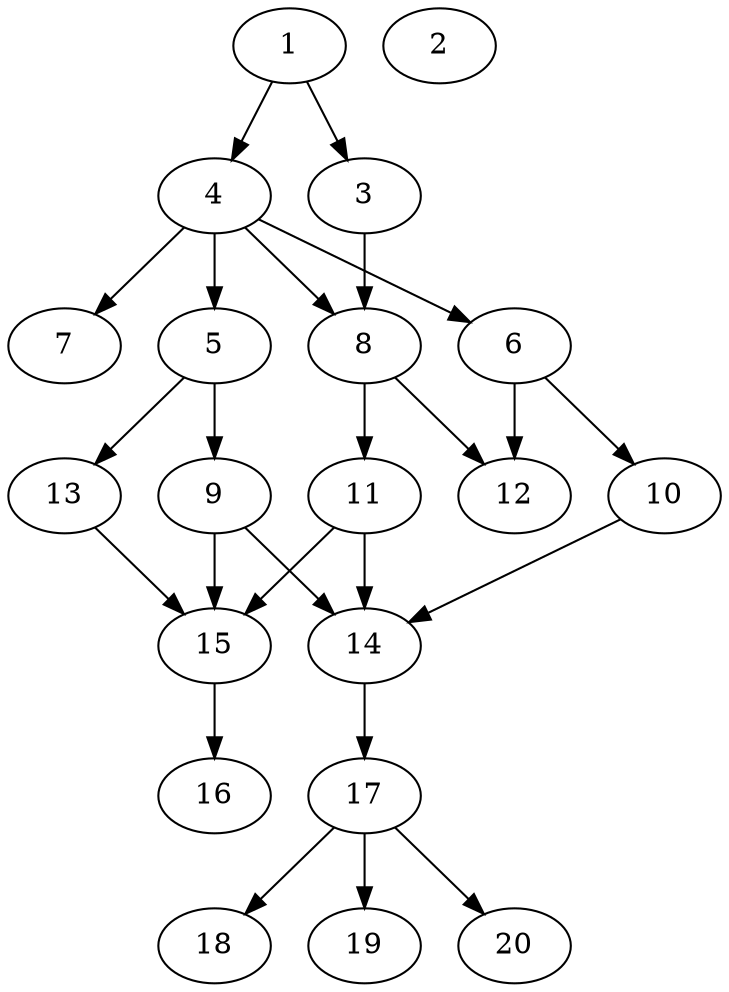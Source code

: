 // DAG automatically generated by daggen at Tue Jul 23 14:22:50 2019
// ./daggen --dot -n 20 --ccr 0.5 --fat 0.5 --regular 0.5 --density 0.6 --mindata 5242880 --maxdata 52428800 
digraph G {
  1 [size="68894720", alpha="0.15", expect_size="34447360"] 
  1 -> 3 [size ="34447360"]
  1 -> 4 [size ="34447360"]
  2 [size="40194048", alpha="0.04", expect_size="20097024"] 
  3 [size="14376960", alpha="0.08", expect_size="7188480"] 
  3 -> 8 [size ="7188480"]
  4 [size="87261184", alpha="0.12", expect_size="43630592"] 
  4 -> 5 [size ="43630592"]
  4 -> 6 [size ="43630592"]
  4 -> 7 [size ="43630592"]
  4 -> 8 [size ="43630592"]
  5 [size="16840704", alpha="0.16", expect_size="8420352"] 
  5 -> 9 [size ="8420352"]
  5 -> 13 [size ="8420352"]
  6 [size="104103936", alpha="0.18", expect_size="52051968"] 
  6 -> 10 [size ="52051968"]
  6 -> 12 [size ="52051968"]
  7 [size="64202752", alpha="0.07", expect_size="32101376"] 
  8 [size="60755968", alpha="0.16", expect_size="30377984"] 
  8 -> 11 [size ="30377984"]
  8 -> 12 [size ="30377984"]
  9 [size="82718720", alpha="0.07", expect_size="41359360"] 
  9 -> 14 [size ="41359360"]
  9 -> 15 [size ="41359360"]
  10 [size="71612416", alpha="0.09", expect_size="35806208"] 
  10 -> 14 [size ="35806208"]
  11 [size="61480960", alpha="0.03", expect_size="30740480"] 
  11 -> 14 [size ="30740480"]
  11 -> 15 [size ="30740480"]
  12 [size="38148096", alpha="0.14", expect_size="19074048"] 
  13 [size="55425024", alpha="0.14", expect_size="27712512"] 
  13 -> 15 [size ="27712512"]
  14 [size="91394048", alpha="0.16", expect_size="45697024"] 
  14 -> 17 [size ="45697024"]
  15 [size="52613120", alpha="0.06", expect_size="26306560"] 
  15 -> 16 [size ="26306560"]
  16 [size="33124352", alpha="0.02", expect_size="16562176"] 
  17 [size="21784576", alpha="0.15", expect_size="10892288"] 
  17 -> 18 [size ="10892288"]
  17 -> 19 [size ="10892288"]
  17 -> 20 [size ="10892288"]
  18 [size="53030912", alpha="0.14", expect_size="26515456"] 
  19 [size="34566144", alpha="0.17", expect_size="17283072"] 
  20 [size="69818368", alpha="0.04", expect_size="34909184"] 
}
